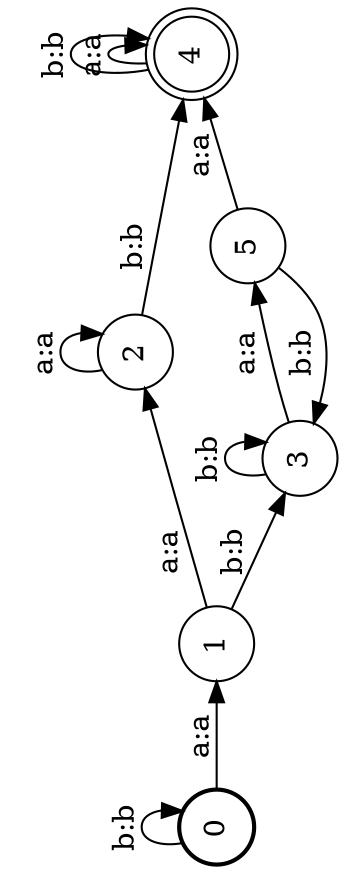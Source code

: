 digraph FST {
rankdir = LR;
size = "8.5,11";
label = "";
center = 1;
orientation = Landscape;
ranksep = "0.4";
nodesep = "0.25";
0 [label = "0", shape = circle, style = bold, fontsize = 14]
	0 -> 1 [label = "a:a", fontsize = 14];
	0 -> 0 [label = "b:b", fontsize = 14];
1 [label = "1", shape = circle, style = solid, fontsize = 14]
	1 -> 2 [label = "a:a", fontsize = 14];
	1 -> 3 [label = "b:b", fontsize = 14];
2 [label = "2", shape = circle, style = solid, fontsize = 14]
	2 -> 2 [label = "a:a", fontsize = 14];
	2 -> 4 [label = "b:b", fontsize = 14];
3 [label = "3", shape = circle, style = solid, fontsize = 14]
	3 -> 5 [label = "a:a", fontsize = 14];
	3 -> 3 [label = "b:b", fontsize = 14];
4 [label = "4", shape = doublecircle, style = solid, fontsize = 14]
	4 -> 4 [label = "a:a", fontsize = 14];
	4 -> 4 [label = "b:b", fontsize = 14];
5 [label = "5", shape = circle, style = solid, fontsize = 14]
	5 -> 4 [label = "a:a", fontsize = 14];
	5 -> 3 [label = "b:b", fontsize = 14];
}
